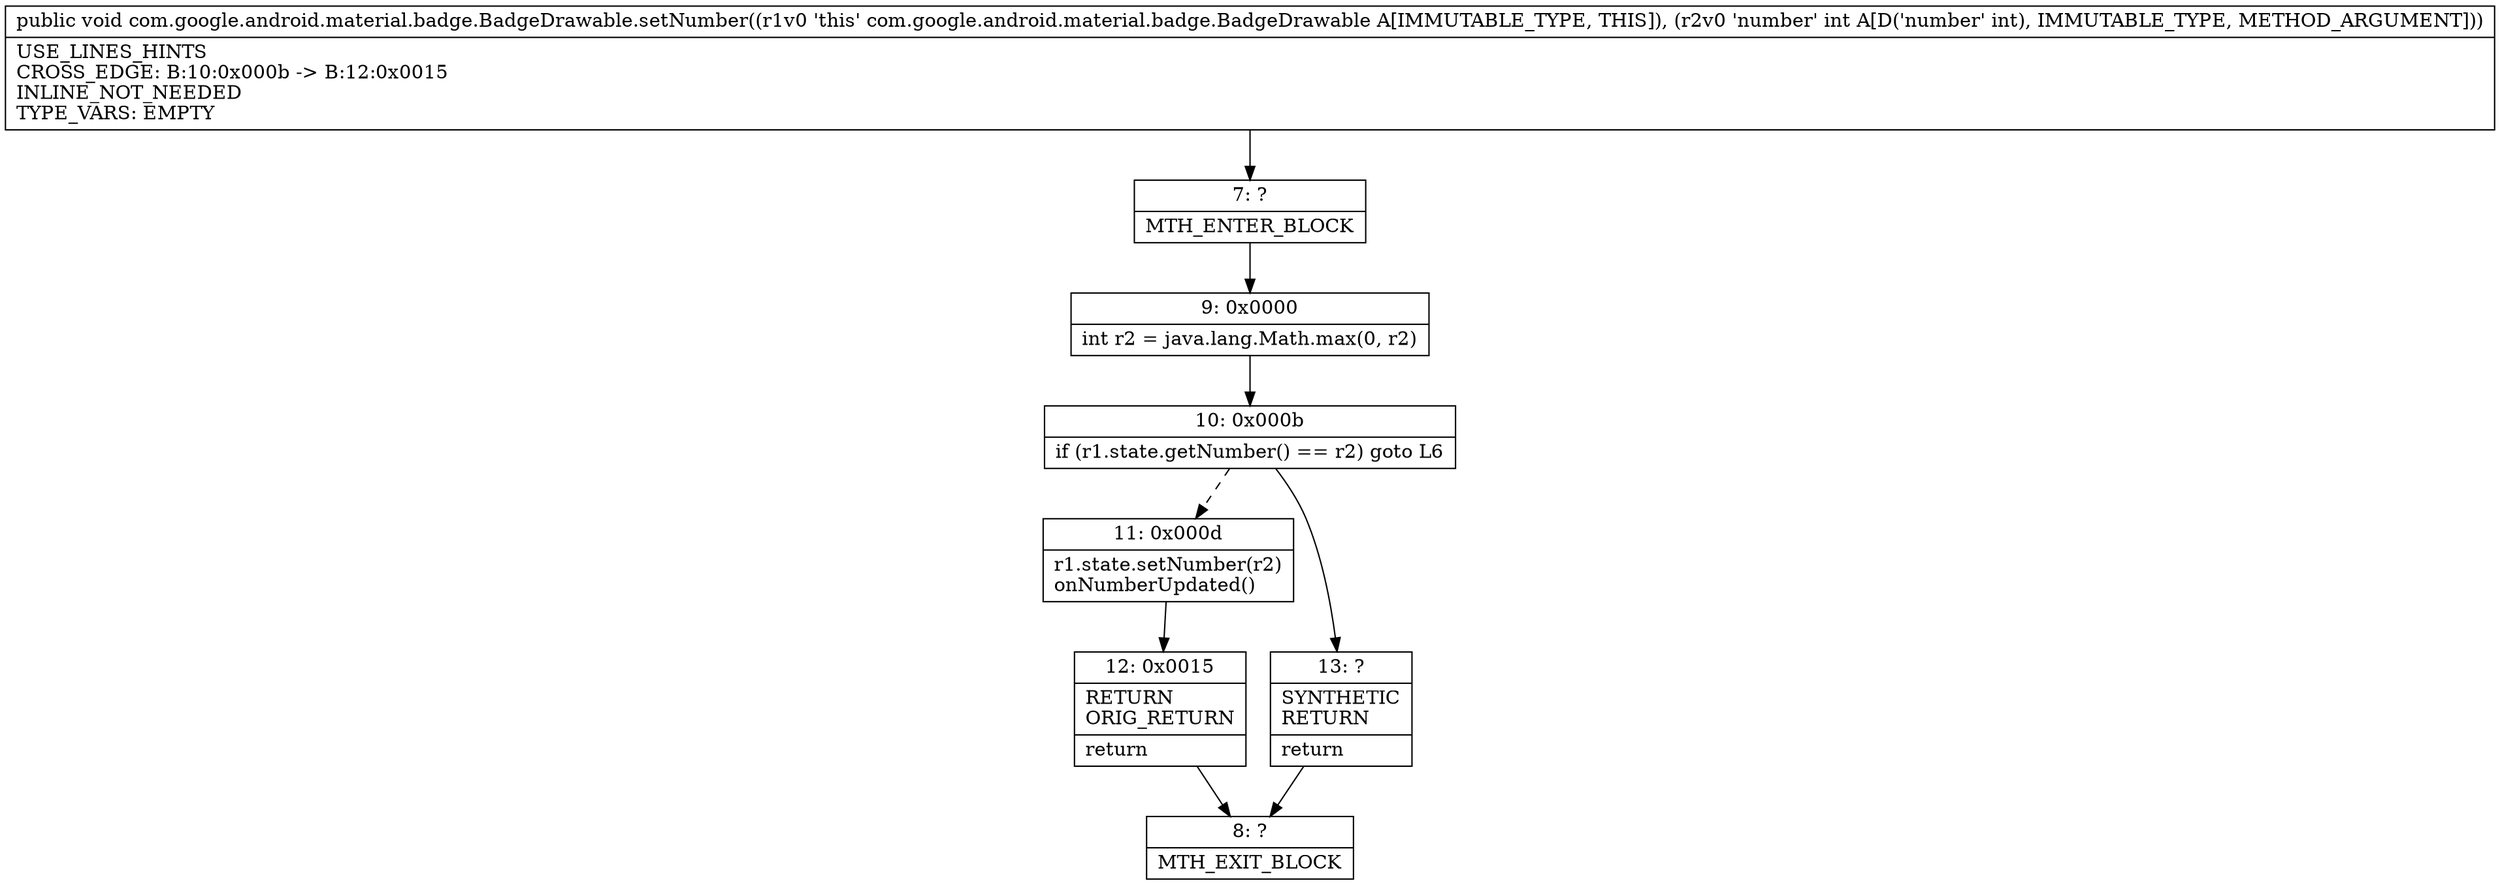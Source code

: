 digraph "CFG forcom.google.android.material.badge.BadgeDrawable.setNumber(I)V" {
Node_7 [shape=record,label="{7\:\ ?|MTH_ENTER_BLOCK\l}"];
Node_9 [shape=record,label="{9\:\ 0x0000|int r2 = java.lang.Math.max(0, r2)\l}"];
Node_10 [shape=record,label="{10\:\ 0x000b|if (r1.state.getNumber() == r2) goto L6\l}"];
Node_11 [shape=record,label="{11\:\ 0x000d|r1.state.setNumber(r2)\lonNumberUpdated()\l}"];
Node_12 [shape=record,label="{12\:\ 0x0015|RETURN\lORIG_RETURN\l|return\l}"];
Node_8 [shape=record,label="{8\:\ ?|MTH_EXIT_BLOCK\l}"];
Node_13 [shape=record,label="{13\:\ ?|SYNTHETIC\lRETURN\l|return\l}"];
MethodNode[shape=record,label="{public void com.google.android.material.badge.BadgeDrawable.setNumber((r1v0 'this' com.google.android.material.badge.BadgeDrawable A[IMMUTABLE_TYPE, THIS]), (r2v0 'number' int A[D('number' int), IMMUTABLE_TYPE, METHOD_ARGUMENT]))  | USE_LINES_HINTS\lCROSS_EDGE: B:10:0x000b \-\> B:12:0x0015\lINLINE_NOT_NEEDED\lTYPE_VARS: EMPTY\l}"];
MethodNode -> Node_7;Node_7 -> Node_9;
Node_9 -> Node_10;
Node_10 -> Node_11[style=dashed];
Node_10 -> Node_13;
Node_11 -> Node_12;
Node_12 -> Node_8;
Node_13 -> Node_8;
}

